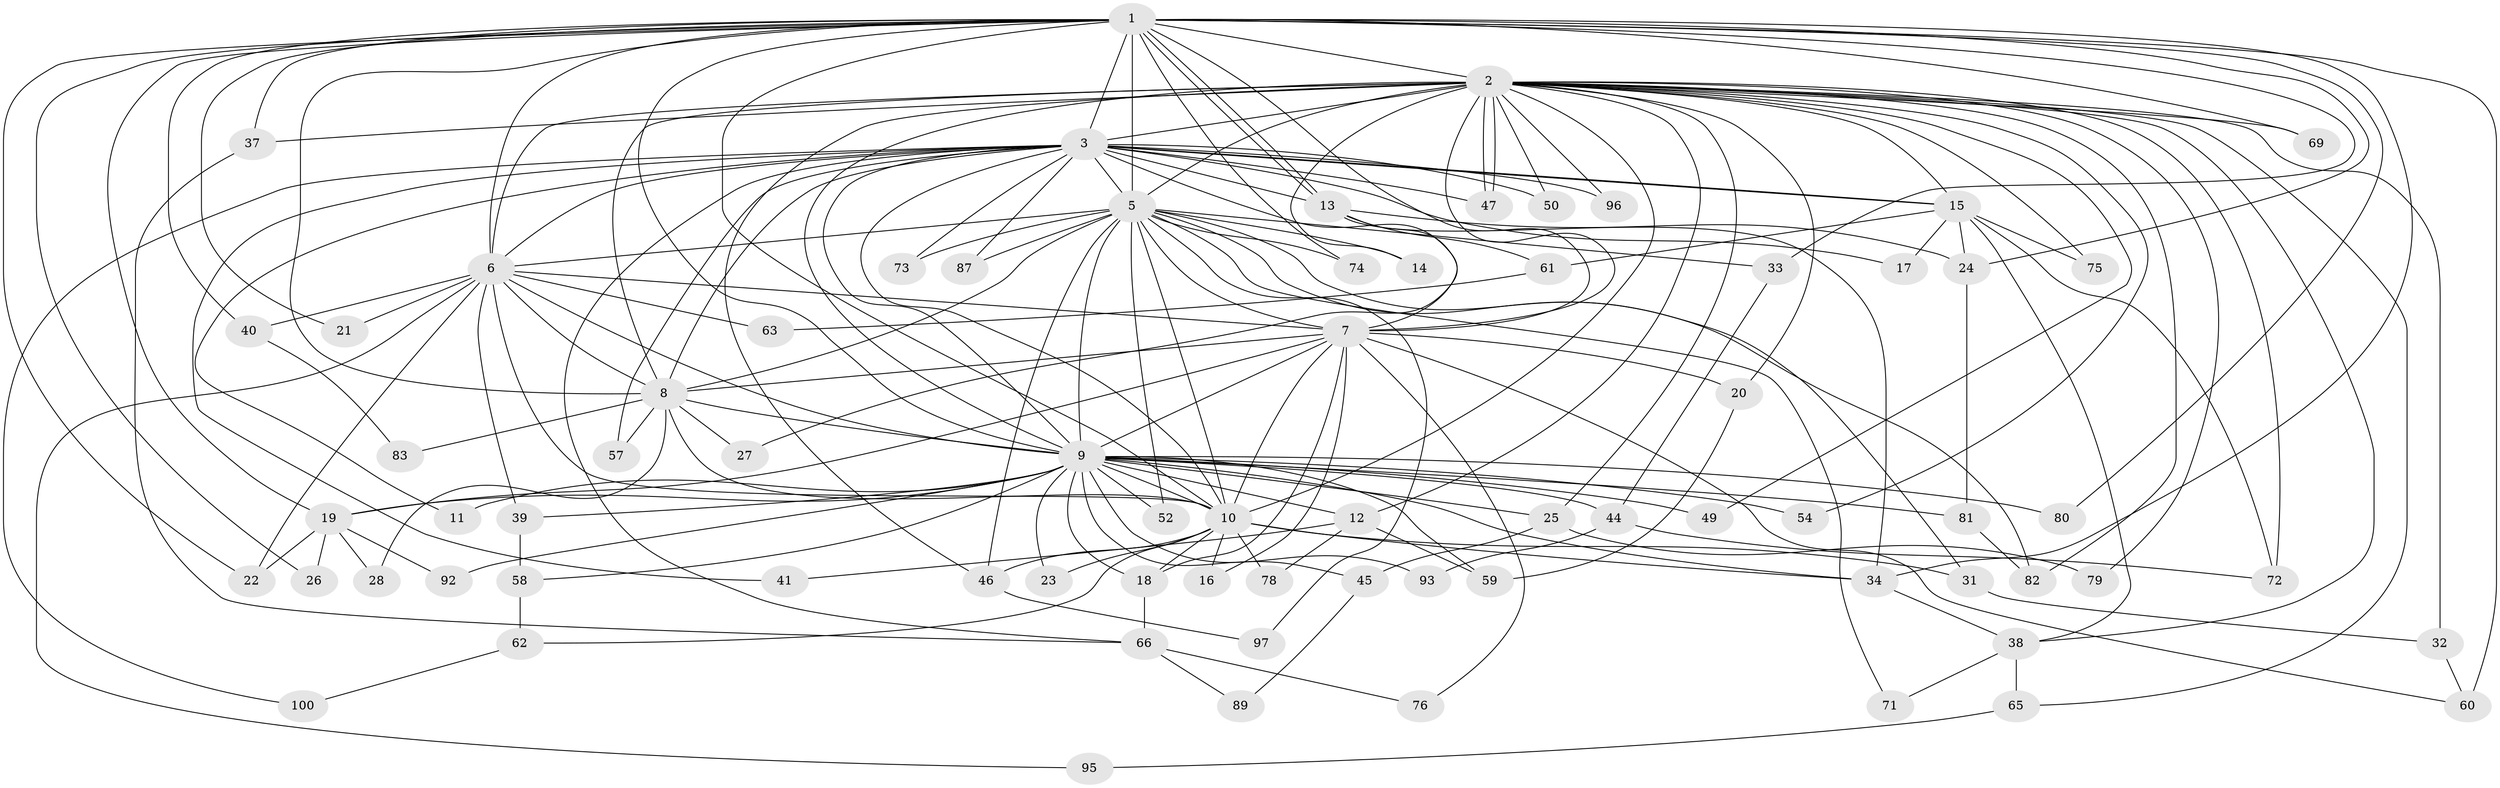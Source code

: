 // original degree distribution, {27: 0.01, 23: 0.01, 25: 0.01, 18: 0.01, 21: 0.01, 17: 0.02, 15: 0.02, 28: 0.01, 2: 0.52, 5: 0.03, 7: 0.02, 3: 0.26, 9: 0.01, 4: 0.06}
// Generated by graph-tools (version 1.1) at 2025/38/02/21/25 10:38:53]
// undirected, 74 vertices, 182 edges
graph export_dot {
graph [start="1"]
  node [color=gray90,style=filled];
  1 [super="+88"];
  2 [super="+4"];
  3 [super="+84"];
  5 [super="+42"];
  6 [super="+51"];
  7 [super="+86"];
  8 [super="+55"];
  9 [super="+68"];
  10 [super="+36"];
  11;
  12;
  13 [super="+29"];
  14 [super="+30"];
  15 [super="+48"];
  16;
  17;
  18 [super="+85"];
  19 [super="+53"];
  20;
  21;
  22 [super="+67"];
  23;
  24 [super="+43"];
  25;
  26;
  27;
  28;
  31;
  32;
  33;
  34 [super="+35"];
  37;
  38 [super="+56"];
  39;
  40;
  41;
  44;
  45;
  46 [super="+94"];
  47 [super="+77"];
  49;
  50;
  52;
  54;
  57;
  58;
  59 [super="+99"];
  60 [super="+70"];
  61;
  62;
  63 [super="+64"];
  65;
  66 [super="+98"];
  69;
  71;
  72 [super="+91"];
  73;
  74;
  75;
  76;
  78;
  79;
  80;
  81 [super="+90"];
  82;
  83;
  87;
  89;
  92;
  93;
  95;
  96;
  97;
  100;
  1 -- 2 [weight=2];
  1 -- 3 [weight=2];
  1 -- 5 [weight=2];
  1 -- 6;
  1 -- 7;
  1 -- 8;
  1 -- 9;
  1 -- 10;
  1 -- 13;
  1 -- 13;
  1 -- 19;
  1 -- 21;
  1 -- 22;
  1 -- 24;
  1 -- 26;
  1 -- 33;
  1 -- 34;
  1 -- 37;
  1 -- 40;
  1 -- 60 [weight=2];
  1 -- 69;
  1 -- 74;
  1 -- 80;
  2 -- 3 [weight=2];
  2 -- 5 [weight=2];
  2 -- 6 [weight=2];
  2 -- 7 [weight=2];
  2 -- 8 [weight=2];
  2 -- 9 [weight=2];
  2 -- 10 [weight=2];
  2 -- 14 [weight=2];
  2 -- 20;
  2 -- 25;
  2 -- 37;
  2 -- 38;
  2 -- 46;
  2 -- 47 [weight=2];
  2 -- 47;
  2 -- 69;
  2 -- 75;
  2 -- 79;
  2 -- 82;
  2 -- 96;
  2 -- 65;
  2 -- 72;
  2 -- 12;
  2 -- 32;
  2 -- 49;
  2 -- 50;
  2 -- 54;
  2 -- 15;
  3 -- 5;
  3 -- 6;
  3 -- 7;
  3 -- 8 [weight=2];
  3 -- 9;
  3 -- 10;
  3 -- 11;
  3 -- 15;
  3 -- 15;
  3 -- 17;
  3 -- 41;
  3 -- 50;
  3 -- 57;
  3 -- 73;
  3 -- 87;
  3 -- 96;
  3 -- 100;
  3 -- 47;
  3 -- 13;
  3 -- 66;
  5 -- 6;
  5 -- 7;
  5 -- 8;
  5 -- 9 [weight=2];
  5 -- 10;
  5 -- 14;
  5 -- 31;
  5 -- 33;
  5 -- 52;
  5 -- 71;
  5 -- 73;
  5 -- 74;
  5 -- 82;
  5 -- 97;
  5 -- 87;
  5 -- 46;
  6 -- 7;
  6 -- 8 [weight=2];
  6 -- 9;
  6 -- 10;
  6 -- 21;
  6 -- 39;
  6 -- 40;
  6 -- 63 [weight=2];
  6 -- 95;
  6 -- 22;
  7 -- 8;
  7 -- 9;
  7 -- 10;
  7 -- 16;
  7 -- 18;
  7 -- 20;
  7 -- 76;
  7 -- 19;
  7 -- 60;
  8 -- 9;
  8 -- 10;
  8 -- 27;
  8 -- 28;
  8 -- 57;
  8 -- 83;
  9 -- 10;
  9 -- 11;
  9 -- 12;
  9 -- 19;
  9 -- 23;
  9 -- 25;
  9 -- 34;
  9 -- 39;
  9 -- 44;
  9 -- 45;
  9 -- 49;
  9 -- 52;
  9 -- 54;
  9 -- 58;
  9 -- 80;
  9 -- 81;
  9 -- 92;
  9 -- 93;
  9 -- 18;
  9 -- 59;
  10 -- 16;
  10 -- 18;
  10 -- 23;
  10 -- 31;
  10 -- 46;
  10 -- 62;
  10 -- 78;
  10 -- 34;
  12 -- 41;
  12 -- 59;
  12 -- 78;
  13 -- 24;
  13 -- 27;
  13 -- 61;
  13 -- 34;
  15 -- 17;
  15 -- 61;
  15 -- 72;
  15 -- 75;
  15 -- 38;
  15 -- 24;
  18 -- 66;
  19 -- 22;
  19 -- 26;
  19 -- 28;
  19 -- 92;
  20 -- 59;
  24 -- 81;
  25 -- 45;
  25 -- 79;
  31 -- 32;
  32 -- 60;
  33 -- 44;
  34 -- 38;
  37 -- 66;
  38 -- 65;
  38 -- 71;
  39 -- 58;
  40 -- 83;
  44 -- 93;
  44 -- 72;
  45 -- 89;
  46 -- 97;
  58 -- 62;
  61 -- 63;
  62 -- 100;
  65 -- 95;
  66 -- 76;
  66 -- 89;
  81 -- 82;
}
